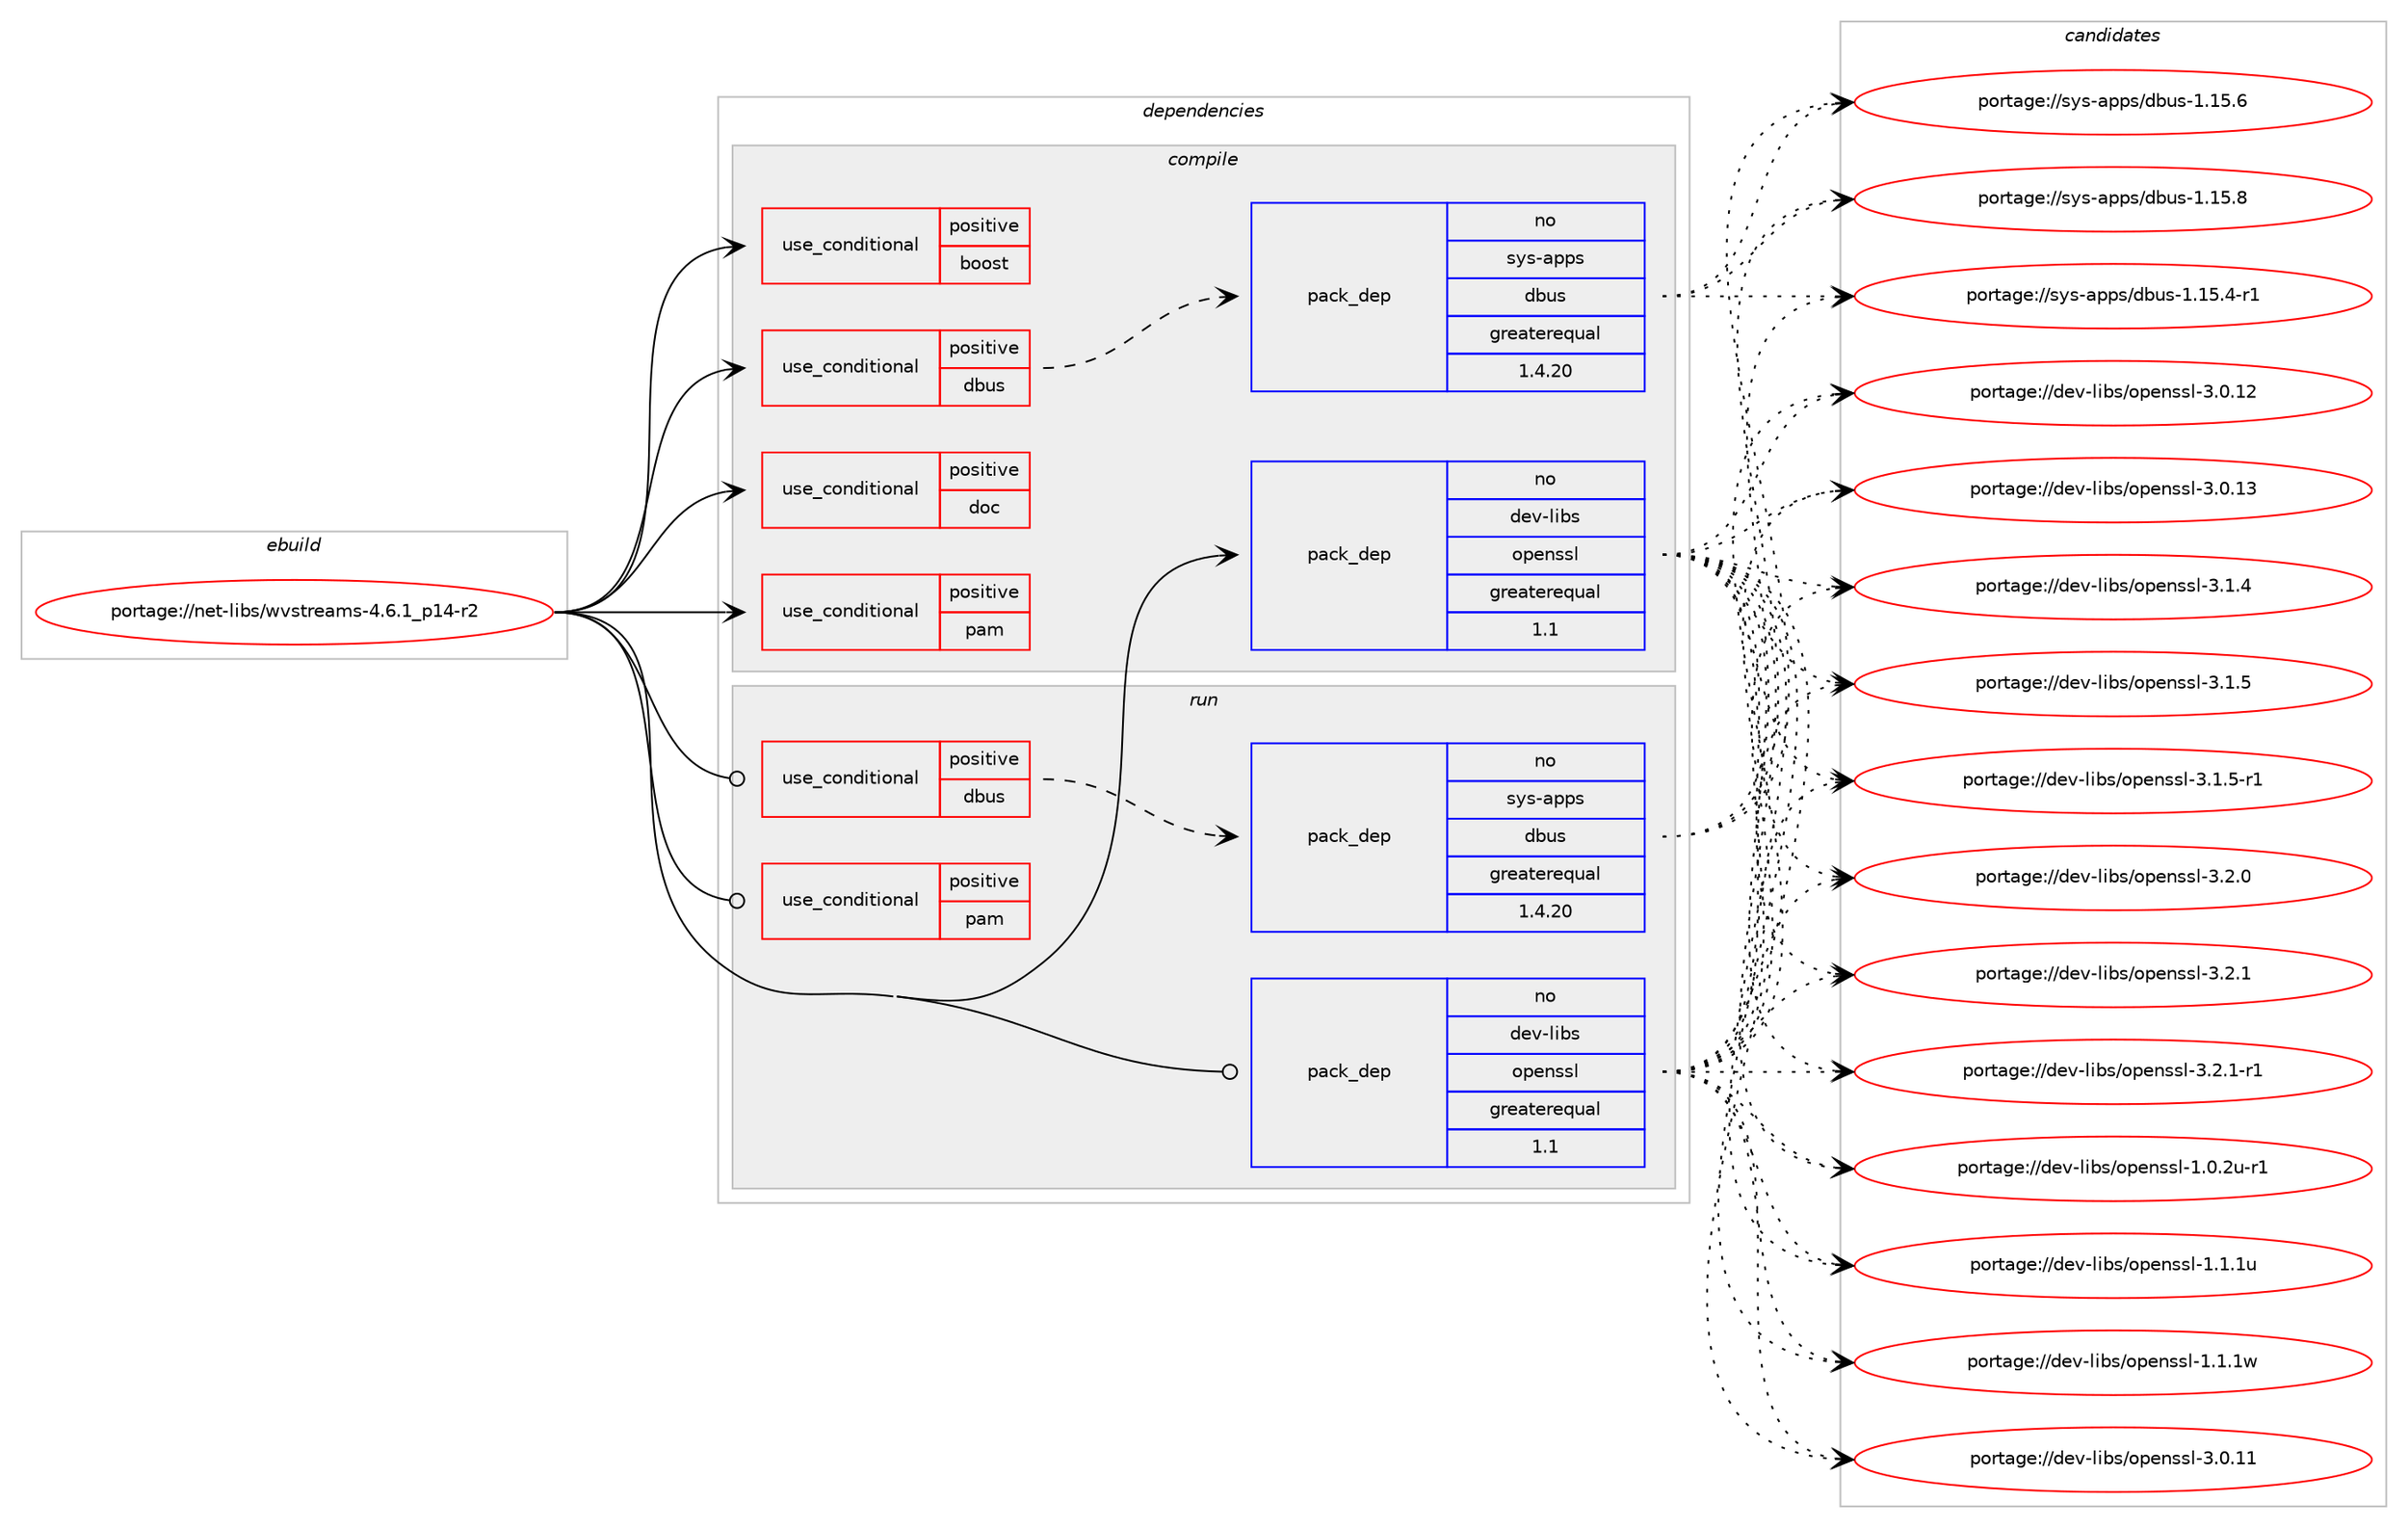 digraph prolog {

# *************
# Graph options
# *************

newrank=true;
concentrate=true;
compound=true;
graph [rankdir=LR,fontname=Helvetica,fontsize=10,ranksep=1.5];#, ranksep=2.5, nodesep=0.2];
edge  [arrowhead=vee];
node  [fontname=Helvetica,fontsize=10];

# **********
# The ebuild
# **********

subgraph cluster_leftcol {
color=gray;
rank=same;
label=<<i>ebuild</i>>;
id [label="portage://net-libs/wvstreams-4.6.1_p14-r2", color=red, width=4, href="../net-libs/wvstreams-4.6.1_p14-r2.svg"];
}

# ****************
# The dependencies
# ****************

subgraph cluster_midcol {
color=gray;
label=<<i>dependencies</i>>;
subgraph cluster_compile {
fillcolor="#eeeeee";
style=filled;
label=<<i>compile</i>>;
subgraph cond3060 {
dependency4793 [label=<<TABLE BORDER="0" CELLBORDER="1" CELLSPACING="0" CELLPADDING="4"><TR><TD ROWSPAN="3" CELLPADDING="10">use_conditional</TD></TR><TR><TD>positive</TD></TR><TR><TD>boost</TD></TR></TABLE>>, shape=none, color=red];
# *** BEGIN UNKNOWN DEPENDENCY TYPE (TODO) ***
# dependency4793 -> package_dependency(portage://net-libs/wvstreams-4.6.1_p14-r2,install,no,dev-libs,boost,none,[,,],any_same_slot,[])
# *** END UNKNOWN DEPENDENCY TYPE (TODO) ***

}
id:e -> dependency4793:w [weight=20,style="solid",arrowhead="vee"];
subgraph cond3061 {
dependency4794 [label=<<TABLE BORDER="0" CELLBORDER="1" CELLSPACING="0" CELLPADDING="4"><TR><TD ROWSPAN="3" CELLPADDING="10">use_conditional</TD></TR><TR><TD>positive</TD></TR><TR><TD>dbus</TD></TR></TABLE>>, shape=none, color=red];
subgraph pack1681 {
dependency4795 [label=<<TABLE BORDER="0" CELLBORDER="1" CELLSPACING="0" CELLPADDING="4" WIDTH="220"><TR><TD ROWSPAN="6" CELLPADDING="30">pack_dep</TD></TR><TR><TD WIDTH="110">no</TD></TR><TR><TD>sys-apps</TD></TR><TR><TD>dbus</TD></TR><TR><TD>greaterequal</TD></TR><TR><TD>1.4.20</TD></TR></TABLE>>, shape=none, color=blue];
}
dependency4794:e -> dependency4795:w [weight=20,style="dashed",arrowhead="vee"];
}
id:e -> dependency4794:w [weight=20,style="solid",arrowhead="vee"];
subgraph cond3062 {
dependency4796 [label=<<TABLE BORDER="0" CELLBORDER="1" CELLSPACING="0" CELLPADDING="4"><TR><TD ROWSPAN="3" CELLPADDING="10">use_conditional</TD></TR><TR><TD>positive</TD></TR><TR><TD>doc</TD></TR></TABLE>>, shape=none, color=red];
# *** BEGIN UNKNOWN DEPENDENCY TYPE (TODO) ***
# dependency4796 -> package_dependency(portage://net-libs/wvstreams-4.6.1_p14-r2,install,no,app-text,doxygen,none,[,,],[],[])
# *** END UNKNOWN DEPENDENCY TYPE (TODO) ***

}
id:e -> dependency4796:w [weight=20,style="solid",arrowhead="vee"];
subgraph cond3063 {
dependency4797 [label=<<TABLE BORDER="0" CELLBORDER="1" CELLSPACING="0" CELLPADDING="4"><TR><TD ROWSPAN="3" CELLPADDING="10">use_conditional</TD></TR><TR><TD>positive</TD></TR><TR><TD>pam</TD></TR></TABLE>>, shape=none, color=red];
# *** BEGIN UNKNOWN DEPENDENCY TYPE (TODO) ***
# dependency4797 -> package_dependency(portage://net-libs/wvstreams-4.6.1_p14-r2,install,no,sys-libs,pam,none,[,,],[],[])
# *** END UNKNOWN DEPENDENCY TYPE (TODO) ***

}
id:e -> dependency4797:w [weight=20,style="solid",arrowhead="vee"];
subgraph pack1682 {
dependency4798 [label=<<TABLE BORDER="0" CELLBORDER="1" CELLSPACING="0" CELLPADDING="4" WIDTH="220"><TR><TD ROWSPAN="6" CELLPADDING="30">pack_dep</TD></TR><TR><TD WIDTH="110">no</TD></TR><TR><TD>dev-libs</TD></TR><TR><TD>openssl</TD></TR><TR><TD>greaterequal</TD></TR><TR><TD>1.1</TD></TR></TABLE>>, shape=none, color=blue];
}
id:e -> dependency4798:w [weight=20,style="solid",arrowhead="vee"];
# *** BEGIN UNKNOWN DEPENDENCY TYPE (TODO) ***
# id -> package_dependency(portage://net-libs/wvstreams-4.6.1_p14-r2,install,no,sys-libs,readline,none,[,,],[slot(0),equal],[])
# *** END UNKNOWN DEPENDENCY TYPE (TODO) ***

# *** BEGIN UNKNOWN DEPENDENCY TYPE (TODO) ***
# id -> package_dependency(portage://net-libs/wvstreams-4.6.1_p14-r2,install,no,sys-libs,zlib,none,[,,],[],[])
# *** END UNKNOWN DEPENDENCY TYPE (TODO) ***

# *** BEGIN UNKNOWN DEPENDENCY TYPE (TODO) ***
# id -> package_dependency(portage://net-libs/wvstreams-4.6.1_p14-r2,install,no,virtual,libcrypt,none,[,,],any_same_slot,[])
# *** END UNKNOWN DEPENDENCY TYPE (TODO) ***

# *** BEGIN UNKNOWN DEPENDENCY TYPE (TODO) ***
# id -> package_dependency(portage://net-libs/wvstreams-4.6.1_p14-r2,install,no,virtual,pkgconfig,none,[,,],[],[])
# *** END UNKNOWN DEPENDENCY TYPE (TODO) ***

}
subgraph cluster_compileandrun {
fillcolor="#eeeeee";
style=filled;
label=<<i>compile and run</i>>;
}
subgraph cluster_run {
fillcolor="#eeeeee";
style=filled;
label=<<i>run</i>>;
subgraph cond3064 {
dependency4799 [label=<<TABLE BORDER="0" CELLBORDER="1" CELLSPACING="0" CELLPADDING="4"><TR><TD ROWSPAN="3" CELLPADDING="10">use_conditional</TD></TR><TR><TD>positive</TD></TR><TR><TD>dbus</TD></TR></TABLE>>, shape=none, color=red];
subgraph pack1683 {
dependency4800 [label=<<TABLE BORDER="0" CELLBORDER="1" CELLSPACING="0" CELLPADDING="4" WIDTH="220"><TR><TD ROWSPAN="6" CELLPADDING="30">pack_dep</TD></TR><TR><TD WIDTH="110">no</TD></TR><TR><TD>sys-apps</TD></TR><TR><TD>dbus</TD></TR><TR><TD>greaterequal</TD></TR><TR><TD>1.4.20</TD></TR></TABLE>>, shape=none, color=blue];
}
dependency4799:e -> dependency4800:w [weight=20,style="dashed",arrowhead="vee"];
}
id:e -> dependency4799:w [weight=20,style="solid",arrowhead="odot"];
subgraph cond3065 {
dependency4801 [label=<<TABLE BORDER="0" CELLBORDER="1" CELLSPACING="0" CELLPADDING="4"><TR><TD ROWSPAN="3" CELLPADDING="10">use_conditional</TD></TR><TR><TD>positive</TD></TR><TR><TD>pam</TD></TR></TABLE>>, shape=none, color=red];
# *** BEGIN UNKNOWN DEPENDENCY TYPE (TODO) ***
# dependency4801 -> package_dependency(portage://net-libs/wvstreams-4.6.1_p14-r2,run,no,sys-libs,pam,none,[,,],[],[])
# *** END UNKNOWN DEPENDENCY TYPE (TODO) ***

}
id:e -> dependency4801:w [weight=20,style="solid",arrowhead="odot"];
subgraph pack1684 {
dependency4802 [label=<<TABLE BORDER="0" CELLBORDER="1" CELLSPACING="0" CELLPADDING="4" WIDTH="220"><TR><TD ROWSPAN="6" CELLPADDING="30">pack_dep</TD></TR><TR><TD WIDTH="110">no</TD></TR><TR><TD>dev-libs</TD></TR><TR><TD>openssl</TD></TR><TR><TD>greaterequal</TD></TR><TR><TD>1.1</TD></TR></TABLE>>, shape=none, color=blue];
}
id:e -> dependency4802:w [weight=20,style="solid",arrowhead="odot"];
# *** BEGIN UNKNOWN DEPENDENCY TYPE (TODO) ***
# id -> package_dependency(portage://net-libs/wvstreams-4.6.1_p14-r2,run,no,sys-libs,readline,none,[,,],[slot(0),equal],[])
# *** END UNKNOWN DEPENDENCY TYPE (TODO) ***

# *** BEGIN UNKNOWN DEPENDENCY TYPE (TODO) ***
# id -> package_dependency(portage://net-libs/wvstreams-4.6.1_p14-r2,run,no,sys-libs,zlib,none,[,,],[],[])
# *** END UNKNOWN DEPENDENCY TYPE (TODO) ***

# *** BEGIN UNKNOWN DEPENDENCY TYPE (TODO) ***
# id -> package_dependency(portage://net-libs/wvstreams-4.6.1_p14-r2,run,no,virtual,libcrypt,none,[,,],any_same_slot,[])
# *** END UNKNOWN DEPENDENCY TYPE (TODO) ***

}
}

# **************
# The candidates
# **************

subgraph cluster_choices {
rank=same;
color=gray;
label=<<i>candidates</i>>;

subgraph choice1681 {
color=black;
nodesep=1;
choice11512111545971121121154710098117115454946495346524511449 [label="portage://sys-apps/dbus-1.15.4-r1", color=red, width=4,href="../sys-apps/dbus-1.15.4-r1.svg"];
choice1151211154597112112115471009811711545494649534654 [label="portage://sys-apps/dbus-1.15.6", color=red, width=4,href="../sys-apps/dbus-1.15.6.svg"];
choice1151211154597112112115471009811711545494649534656 [label="portage://sys-apps/dbus-1.15.8", color=red, width=4,href="../sys-apps/dbus-1.15.8.svg"];
dependency4795:e -> choice11512111545971121121154710098117115454946495346524511449:w [style=dotted,weight="100"];
dependency4795:e -> choice1151211154597112112115471009811711545494649534654:w [style=dotted,weight="100"];
dependency4795:e -> choice1151211154597112112115471009811711545494649534656:w [style=dotted,weight="100"];
}
subgraph choice1682 {
color=black;
nodesep=1;
choice1001011184510810598115471111121011101151151084549464846501174511449 [label="portage://dev-libs/openssl-1.0.2u-r1", color=red, width=4,href="../dev-libs/openssl-1.0.2u-r1.svg"];
choice100101118451081059811547111112101110115115108454946494649117 [label="portage://dev-libs/openssl-1.1.1u", color=red, width=4,href="../dev-libs/openssl-1.1.1u.svg"];
choice100101118451081059811547111112101110115115108454946494649119 [label="portage://dev-libs/openssl-1.1.1w", color=red, width=4,href="../dev-libs/openssl-1.1.1w.svg"];
choice10010111845108105981154711111210111011511510845514648464949 [label="portage://dev-libs/openssl-3.0.11", color=red, width=4,href="../dev-libs/openssl-3.0.11.svg"];
choice10010111845108105981154711111210111011511510845514648464950 [label="portage://dev-libs/openssl-3.0.12", color=red, width=4,href="../dev-libs/openssl-3.0.12.svg"];
choice10010111845108105981154711111210111011511510845514648464951 [label="portage://dev-libs/openssl-3.0.13", color=red, width=4,href="../dev-libs/openssl-3.0.13.svg"];
choice100101118451081059811547111112101110115115108455146494652 [label="portage://dev-libs/openssl-3.1.4", color=red, width=4,href="../dev-libs/openssl-3.1.4.svg"];
choice100101118451081059811547111112101110115115108455146494653 [label="portage://dev-libs/openssl-3.1.5", color=red, width=4,href="../dev-libs/openssl-3.1.5.svg"];
choice1001011184510810598115471111121011101151151084551464946534511449 [label="portage://dev-libs/openssl-3.1.5-r1", color=red, width=4,href="../dev-libs/openssl-3.1.5-r1.svg"];
choice100101118451081059811547111112101110115115108455146504648 [label="portage://dev-libs/openssl-3.2.0", color=red, width=4,href="../dev-libs/openssl-3.2.0.svg"];
choice100101118451081059811547111112101110115115108455146504649 [label="portage://dev-libs/openssl-3.2.1", color=red, width=4,href="../dev-libs/openssl-3.2.1.svg"];
choice1001011184510810598115471111121011101151151084551465046494511449 [label="portage://dev-libs/openssl-3.2.1-r1", color=red, width=4,href="../dev-libs/openssl-3.2.1-r1.svg"];
dependency4798:e -> choice1001011184510810598115471111121011101151151084549464846501174511449:w [style=dotted,weight="100"];
dependency4798:e -> choice100101118451081059811547111112101110115115108454946494649117:w [style=dotted,weight="100"];
dependency4798:e -> choice100101118451081059811547111112101110115115108454946494649119:w [style=dotted,weight="100"];
dependency4798:e -> choice10010111845108105981154711111210111011511510845514648464949:w [style=dotted,weight="100"];
dependency4798:e -> choice10010111845108105981154711111210111011511510845514648464950:w [style=dotted,weight="100"];
dependency4798:e -> choice10010111845108105981154711111210111011511510845514648464951:w [style=dotted,weight="100"];
dependency4798:e -> choice100101118451081059811547111112101110115115108455146494652:w [style=dotted,weight="100"];
dependency4798:e -> choice100101118451081059811547111112101110115115108455146494653:w [style=dotted,weight="100"];
dependency4798:e -> choice1001011184510810598115471111121011101151151084551464946534511449:w [style=dotted,weight="100"];
dependency4798:e -> choice100101118451081059811547111112101110115115108455146504648:w [style=dotted,weight="100"];
dependency4798:e -> choice100101118451081059811547111112101110115115108455146504649:w [style=dotted,weight="100"];
dependency4798:e -> choice1001011184510810598115471111121011101151151084551465046494511449:w [style=dotted,weight="100"];
}
subgraph choice1683 {
color=black;
nodesep=1;
choice11512111545971121121154710098117115454946495346524511449 [label="portage://sys-apps/dbus-1.15.4-r1", color=red, width=4,href="../sys-apps/dbus-1.15.4-r1.svg"];
choice1151211154597112112115471009811711545494649534654 [label="portage://sys-apps/dbus-1.15.6", color=red, width=4,href="../sys-apps/dbus-1.15.6.svg"];
choice1151211154597112112115471009811711545494649534656 [label="portage://sys-apps/dbus-1.15.8", color=red, width=4,href="../sys-apps/dbus-1.15.8.svg"];
dependency4800:e -> choice11512111545971121121154710098117115454946495346524511449:w [style=dotted,weight="100"];
dependency4800:e -> choice1151211154597112112115471009811711545494649534654:w [style=dotted,weight="100"];
dependency4800:e -> choice1151211154597112112115471009811711545494649534656:w [style=dotted,weight="100"];
}
subgraph choice1684 {
color=black;
nodesep=1;
choice1001011184510810598115471111121011101151151084549464846501174511449 [label="portage://dev-libs/openssl-1.0.2u-r1", color=red, width=4,href="../dev-libs/openssl-1.0.2u-r1.svg"];
choice100101118451081059811547111112101110115115108454946494649117 [label="portage://dev-libs/openssl-1.1.1u", color=red, width=4,href="../dev-libs/openssl-1.1.1u.svg"];
choice100101118451081059811547111112101110115115108454946494649119 [label="portage://dev-libs/openssl-1.1.1w", color=red, width=4,href="../dev-libs/openssl-1.1.1w.svg"];
choice10010111845108105981154711111210111011511510845514648464949 [label="portage://dev-libs/openssl-3.0.11", color=red, width=4,href="../dev-libs/openssl-3.0.11.svg"];
choice10010111845108105981154711111210111011511510845514648464950 [label="portage://dev-libs/openssl-3.0.12", color=red, width=4,href="../dev-libs/openssl-3.0.12.svg"];
choice10010111845108105981154711111210111011511510845514648464951 [label="portage://dev-libs/openssl-3.0.13", color=red, width=4,href="../dev-libs/openssl-3.0.13.svg"];
choice100101118451081059811547111112101110115115108455146494652 [label="portage://dev-libs/openssl-3.1.4", color=red, width=4,href="../dev-libs/openssl-3.1.4.svg"];
choice100101118451081059811547111112101110115115108455146494653 [label="portage://dev-libs/openssl-3.1.5", color=red, width=4,href="../dev-libs/openssl-3.1.5.svg"];
choice1001011184510810598115471111121011101151151084551464946534511449 [label="portage://dev-libs/openssl-3.1.5-r1", color=red, width=4,href="../dev-libs/openssl-3.1.5-r1.svg"];
choice100101118451081059811547111112101110115115108455146504648 [label="portage://dev-libs/openssl-3.2.0", color=red, width=4,href="../dev-libs/openssl-3.2.0.svg"];
choice100101118451081059811547111112101110115115108455146504649 [label="portage://dev-libs/openssl-3.2.1", color=red, width=4,href="../dev-libs/openssl-3.2.1.svg"];
choice1001011184510810598115471111121011101151151084551465046494511449 [label="portage://dev-libs/openssl-3.2.1-r1", color=red, width=4,href="../dev-libs/openssl-3.2.1-r1.svg"];
dependency4802:e -> choice1001011184510810598115471111121011101151151084549464846501174511449:w [style=dotted,weight="100"];
dependency4802:e -> choice100101118451081059811547111112101110115115108454946494649117:w [style=dotted,weight="100"];
dependency4802:e -> choice100101118451081059811547111112101110115115108454946494649119:w [style=dotted,weight="100"];
dependency4802:e -> choice10010111845108105981154711111210111011511510845514648464949:w [style=dotted,weight="100"];
dependency4802:e -> choice10010111845108105981154711111210111011511510845514648464950:w [style=dotted,weight="100"];
dependency4802:e -> choice10010111845108105981154711111210111011511510845514648464951:w [style=dotted,weight="100"];
dependency4802:e -> choice100101118451081059811547111112101110115115108455146494652:w [style=dotted,weight="100"];
dependency4802:e -> choice100101118451081059811547111112101110115115108455146494653:w [style=dotted,weight="100"];
dependency4802:e -> choice1001011184510810598115471111121011101151151084551464946534511449:w [style=dotted,weight="100"];
dependency4802:e -> choice100101118451081059811547111112101110115115108455146504648:w [style=dotted,weight="100"];
dependency4802:e -> choice100101118451081059811547111112101110115115108455146504649:w [style=dotted,weight="100"];
dependency4802:e -> choice1001011184510810598115471111121011101151151084551465046494511449:w [style=dotted,weight="100"];
}
}

}
